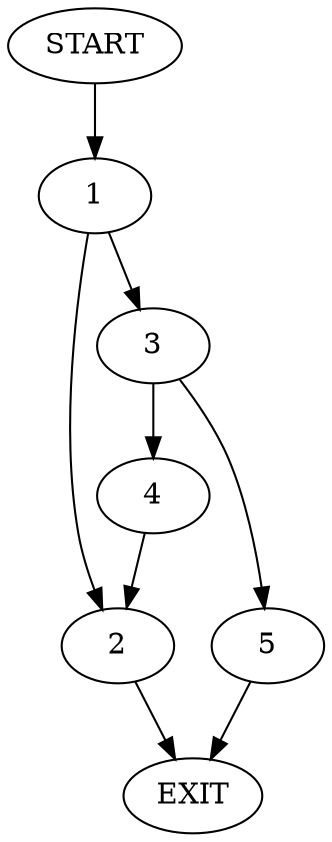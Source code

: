 digraph {
0 [label="START"]
6 [label="EXIT"]
0 -> 1
1 -> 2
1 -> 3
3 -> 4
3 -> 5
2 -> 6
4 -> 2
5 -> 6
}
